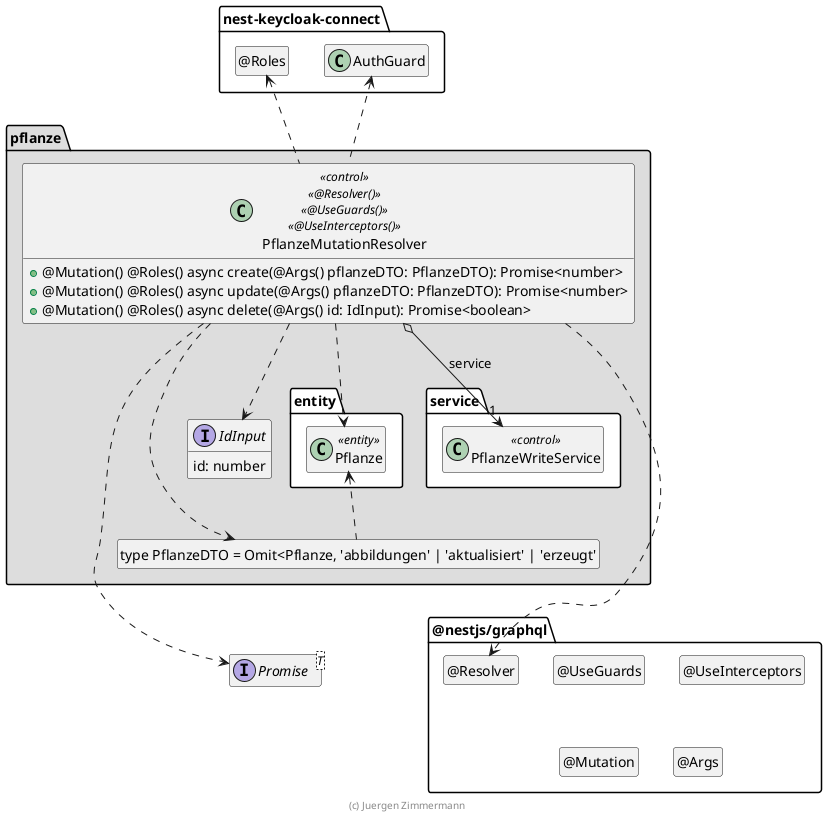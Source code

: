 ' Copyright (C) 2019 - present Juergen Zimmermann, Hochschule Karlsruhe
'
' This program is free software: you can redistribute it and/or modify
' it under the terms of the GNU General Public License as published by
' the Free Software Foundation, either version 3 of the License, or
' (at your option) any later version.
'
' This program is distributed in the hope that it will be useful,
' but WITHOUT ANY WARRANTY; without even the implied warranty of
' MERCHANTABILITY or FITNESS FOR A PARTICULAR PURPOSE.  See the
' GNU General Public License for more details.
'
' You should have received a copy of the GNU General Public License
' along with this program.  If not, see <https://www.gnu.org/licenses/>.

' Preview durch <Alt>d

@startuml Controller-Klasse

interface Promise<T>

package @nestjs/graphql {
  class "@Resolver" as Resolver
  hide Resolver circle

  class "@UseGuards" as UseGuards
  hide UseGuards circle

  class "@UseInterceptors" as UseInterceptors
  hide UseInterceptors circle

  class "@Mutation" as Mutation
  hide Mutation circle

  class "@Args" as Args
  hide Args circle
}

package nest-keycloak-connect {
  class AuthGuard

  class "@Roles" as Roles
  hide Roles circle
}

package pflanze #DDDDDD {
  package entity #FFFFFF {
    class Pflanze <<entity>>
  }

  package service #FFFFFF {
    class PflanzeWriteService << control >>
  }

  class "type PflanzeDTO = Omit<Pflanze, 'abbildungen' | 'aktualisiert' | 'erzeugt'" as PflanzeDTO
  hide PflanzeDTO circle

    interface IdInput {
        id: number
    }

  class PflanzeMutationResolver << control >> << @Resolver() >> << @UseGuards() >> << @UseInterceptors() >> {
    + @Mutation() @Roles() async create(@Args() pflanzeDTO: PflanzeDTO): Promise<number>
    + @Mutation() @Roles() async update(@Args() pflanzeDTO: PflanzeDTO): Promise<number>
    + @Mutation() @Roles() async delete(@Args() id: IdInput): Promise<boolean>
  }

  PflanzeMutationResolver o-down-> "1" PflanzeWriteService : service

  PflanzeMutationResolver ..> Pflanze
  PflanzeMutationResolver ..> PflanzeDTO
  PflanzeMutationResolver ..> IdInput
  PflanzeDTO .up.> Pflanze
  PflanzeMutationResolver ..> Promise
  PflanzeMutationResolver ..> Resolver

  PflanzeMutationResolver .up.> AuthGuard
  PflanzeMutationResolver .up.> Roles

  PflanzeDTO .[hidden].> Promise
  PflanzeDTO .[hidden].> Resolver
}

hide empty members

footer (c) Juergen Zimmermann

@enduml
